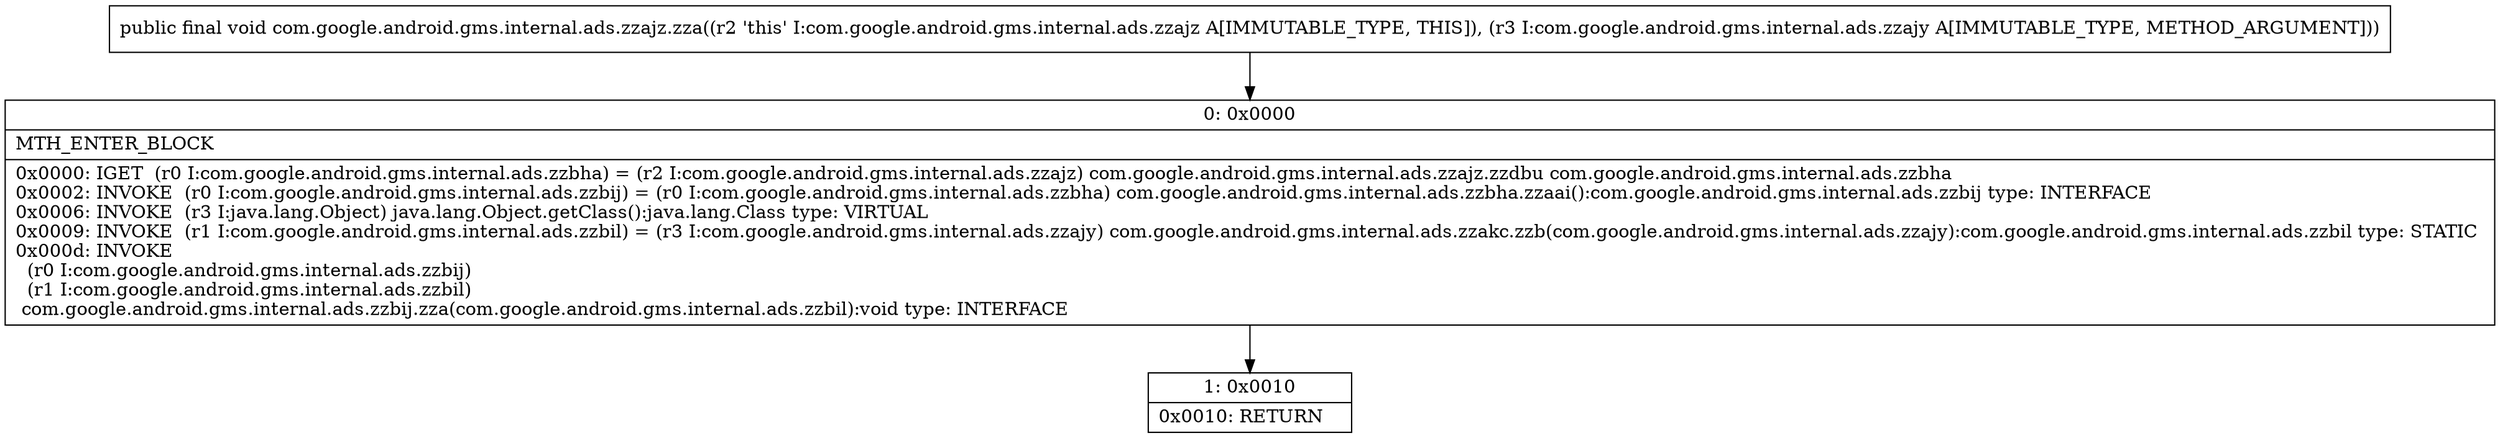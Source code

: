 digraph "CFG forcom.google.android.gms.internal.ads.zzajz.zza(Lcom\/google\/android\/gms\/internal\/ads\/zzajy;)V" {
Node_0 [shape=record,label="{0\:\ 0x0000|MTH_ENTER_BLOCK\l|0x0000: IGET  (r0 I:com.google.android.gms.internal.ads.zzbha) = (r2 I:com.google.android.gms.internal.ads.zzajz) com.google.android.gms.internal.ads.zzajz.zzdbu com.google.android.gms.internal.ads.zzbha \l0x0002: INVOKE  (r0 I:com.google.android.gms.internal.ads.zzbij) = (r0 I:com.google.android.gms.internal.ads.zzbha) com.google.android.gms.internal.ads.zzbha.zzaai():com.google.android.gms.internal.ads.zzbij type: INTERFACE \l0x0006: INVOKE  (r3 I:java.lang.Object) java.lang.Object.getClass():java.lang.Class type: VIRTUAL \l0x0009: INVOKE  (r1 I:com.google.android.gms.internal.ads.zzbil) = (r3 I:com.google.android.gms.internal.ads.zzajy) com.google.android.gms.internal.ads.zzakc.zzb(com.google.android.gms.internal.ads.zzajy):com.google.android.gms.internal.ads.zzbil type: STATIC \l0x000d: INVOKE  \l  (r0 I:com.google.android.gms.internal.ads.zzbij)\l  (r1 I:com.google.android.gms.internal.ads.zzbil)\l com.google.android.gms.internal.ads.zzbij.zza(com.google.android.gms.internal.ads.zzbil):void type: INTERFACE \l}"];
Node_1 [shape=record,label="{1\:\ 0x0010|0x0010: RETURN   \l}"];
MethodNode[shape=record,label="{public final void com.google.android.gms.internal.ads.zzajz.zza((r2 'this' I:com.google.android.gms.internal.ads.zzajz A[IMMUTABLE_TYPE, THIS]), (r3 I:com.google.android.gms.internal.ads.zzajy A[IMMUTABLE_TYPE, METHOD_ARGUMENT])) }"];
MethodNode -> Node_0;
Node_0 -> Node_1;
}

